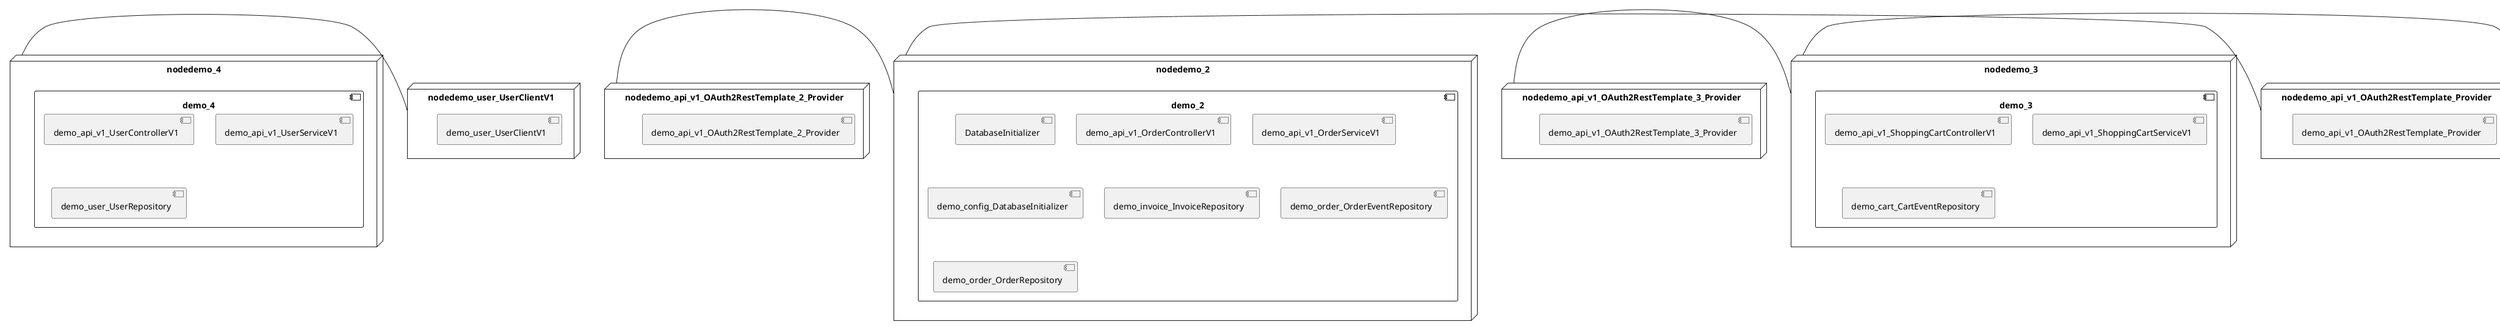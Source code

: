 @startuml
skinparam fixCircleLabelOverlapping true
skinparam componentStyle uml2
node nodedemo {
component demo {
[demo_UserController] [[kbastani-spring-cloud-event-sourcing-example.system#_yUh1oEiZEe-xu6aNAZVI7Q]]
[demo_UserRepository] [[kbastani-spring-cloud-event-sourcing-example.system#_yUh1oEiZEe-xu6aNAZVI7Q]]
[demo_UserService] [[kbastani-spring-cloud-event-sourcing-example.system#_yUh1oEiZEe-xu6aNAZVI7Q]]
[demo_login_UserController] [[kbastani-spring-cloud-event-sourcing-example.system#_yUh1oEiZEe-xu6aNAZVI7Q]]
}
}
node nodedemo_2 {
component demo_2 {
[DatabaseInitializer] [[kbastani-spring-cloud-event-sourcing-example.system#_yUh1oEiZEe-xu6aNAZVI7Q]]
[demo_api_v1_OrderControllerV1] [[kbastani-spring-cloud-event-sourcing-example.system#_yUh1oEiZEe-xu6aNAZVI7Q]]
[demo_api_v1_OrderServiceV1] [[kbastani-spring-cloud-event-sourcing-example.system#_yUh1oEiZEe-xu6aNAZVI7Q]]
[demo_config_DatabaseInitializer] [[kbastani-spring-cloud-event-sourcing-example.system#_yUh1oEiZEe-xu6aNAZVI7Q]]
[demo_invoice_InvoiceRepository] [[kbastani-spring-cloud-event-sourcing-example.system#_yUh1oEiZEe-xu6aNAZVI7Q]]
[demo_order_OrderEventRepository] [[kbastani-spring-cloud-event-sourcing-example.system#_yUh1oEiZEe-xu6aNAZVI7Q]]
[demo_order_OrderRepository] [[kbastani-spring-cloud-event-sourcing-example.system#_yUh1oEiZEe-xu6aNAZVI7Q]]
}
}
node nodedemo_3 {
component demo_3 {
[demo_api_v1_ShoppingCartControllerV1] [[kbastani-spring-cloud-event-sourcing-example.system#_yUh1oEiZEe-xu6aNAZVI7Q]]
[demo_api_v1_ShoppingCartServiceV1] [[kbastani-spring-cloud-event-sourcing-example.system#_yUh1oEiZEe-xu6aNAZVI7Q]]
[demo_cart_CartEventRepository] [[kbastani-spring-cloud-event-sourcing-example.system#_yUh1oEiZEe-xu6aNAZVI7Q]]
}
}
node nodedemo_4 {
component demo_4 {
[demo_api_v1_UserControllerV1] [[kbastani-spring-cloud-event-sourcing-example.system#_yUh1oEiZEe-xu6aNAZVI7Q]]
[demo_api_v1_UserServiceV1] [[kbastani-spring-cloud-event-sourcing-example.system#_yUh1oEiZEe-xu6aNAZVI7Q]]
[demo_user_UserRepository] [[kbastani-spring-cloud-event-sourcing-example.system#_yUh1oEiZEe-xu6aNAZVI7Q]]
}
}
node nodedemo_5 {
component demo_5 {
[demo_api_v1_CatalogControllerV1] [[kbastani-spring-cloud-event-sourcing-example.system#_yUh1oEiZEe-xu6aNAZVI7Q]]
[demo_api_v1_CatalogServiceV1] [[kbastani-spring-cloud-event-sourcing-example.system#_yUh1oEiZEe-xu6aNAZVI7Q]]
[demo_catalog_CatalogInfoRepository] [[kbastani-spring-cloud-event-sourcing-example.system#_yUh1oEiZEe-xu6aNAZVI7Q]]
}
}
node nodedemo_6 {
component demo_6 {
[demo_account_AccountRepository] [[kbastani-spring-cloud-event-sourcing-example.system#_yUh1oEiZEe-xu6aNAZVI7Q]]
[demo_api_v1_AccountControllerV1] [[kbastani-spring-cloud-event-sourcing-example.system#_yUh1oEiZEe-xu6aNAZVI7Q]]
[demo_api_v1_AccountServiceV1] [[kbastani-spring-cloud-event-sourcing-example.system#_yUh1oEiZEe-xu6aNAZVI7Q]]
}
}
node nodedemo_7 {
component demo_7 {
}
}
node nodedemo_v1 {
component demo_v1 {
[demo_v1_InventoryControllerV1] [[kbastani-spring-cloud-event-sourcing-example.system#_yUh1oEiZEe-xu6aNAZVI7Q]]
[demo_v1_InventoryServiceV1] [[kbastani-spring-cloud-event-sourcing-example.system#_yUh1oEiZEe-xu6aNAZVI7Q]]
}
}
node nodedemo_api_v1_OAuth2RestTemplate_2_Provider {
[demo_api_v1_OAuth2RestTemplate_2_Provider] [[kbastani-spring-cloud-event-sourcing-example.system#_yUh1oEiZEe-xu6aNAZVI7Q]]
}
node nodedemo_api_v1_OAuth2RestTemplate_3_Provider {
[demo_api_v1_OAuth2RestTemplate_3_Provider] [[kbastani-spring-cloud-event-sourcing-example.system#_yUh1oEiZEe-xu6aNAZVI7Q]]
}
node nodedemo_api_v1_OAuth2RestTemplate_Provider {
[demo_api_v1_OAuth2RestTemplate_Provider] [[kbastani-spring-cloud-event-sourcing-example.system#_yUh1oEiZEe-xu6aNAZVI7Q]]
}
node nodedemo_api_v1_RestTemplate_2_Provider {
[demo_api_v1_RestTemplate_2_Provider] [[kbastani-spring-cloud-event-sourcing-example.system#_yUh1oEiZEe-xu6aNAZVI7Q]]
}
node nodedemo_api_v1_RestTemplate_Provider {
[demo_api_v1_RestTemplate_Provider] [[kbastani-spring-cloud-event-sourcing-example.system#_yUh1oEiZEe-xu6aNAZVI7Q]]
}
node nodedemo_inventory_InventoryRepository_Provider {
[demo_inventory_InventoryRepository_Provider] [[kbastani-spring-cloud-event-sourcing-example.system#_yUh1oEiZEe-xu6aNAZVI7Q]]
}
node nodedemo_login_AuthenticationManager_Provider {
[demo_login_AuthenticationManager_Provider] [[kbastani-spring-cloud-event-sourcing-example.system#_yUh1oEiZEe-xu6aNAZVI7Q]]
}
node nodedemo_login_ClientDetailsService_Provider {
[demo_login_ClientDetailsService_Provider] [[kbastani-spring-cloud-event-sourcing-example.system#_yUh1oEiZEe-xu6aNAZVI7Q]]
}
node nodedemo_login_HttpSessionSecurityContextRepository_Provider {
[demo_login_HttpSessionSecurityContextRepository_Provider] [[kbastani-spring-cloud-event-sourcing-example.system#_yUh1oEiZEe-xu6aNAZVI7Q]]
}
node nodedemo_login_LoginController {
[demo_login_LoginController] [[kbastani-spring-cloud-event-sourcing-example.system#_yUh1oEiZEe-xu6aNAZVI7Q]]
}
node nodedemo_product_ProductRepository_Provider {
[demo_product_ProductRepository_Provider] [[kbastani-spring-cloud-event-sourcing-example.system#_yUh1oEiZEe-xu6aNAZVI7Q]]
}
node nodedemo_user_UserClientV1 {
[demo_user_UserClientV1] [[kbastani-spring-cloud-event-sourcing-example.system#_yUh1oEiZEe-xu6aNAZVI7Q]]
}
node nodedemo_v1_Session_Provider {
[demo_v1_Session_Provider] [[kbastani-spring-cloud-event-sourcing-example.system#_yUh1oEiZEe-xu6aNAZVI7Q]]
}
[nodedemo_4] - [nodedemo_user_UserClientV1]
[nodedemo_api_v1_OAuth2RestTemplate_2_Provider] - [nodedemo_2]
[nodedemo_api_v1_OAuth2RestTemplate_3_Provider] - [nodedemo_3]
[nodedemo_api_v1_OAuth2RestTemplate_Provider] - [nodedemo_2]
[nodedemo_api_v1_RestTemplate_2_Provider] - [nodedemo_3]
[nodedemo_api_v1_RestTemplate_Provider] - [nodedemo_5]
[nodedemo_inventory_InventoryRepository_Provider] - [nodedemo_v1]
[nodedemo_login_AuthenticationManager_Provider] - [nodedemo_login_LoginController]
[nodedemo_login_ClientDetailsService_Provider] - [nodedemo_login_LoginController]
[nodedemo_login_HttpSessionSecurityContextRepository_Provider] - [nodedemo_login_LoginController]
[nodedemo_product_ProductRepository_Provider] - [nodedemo_v1]
[nodedemo_v1_Session_Provider] - [nodedemo_v1]

@enduml
